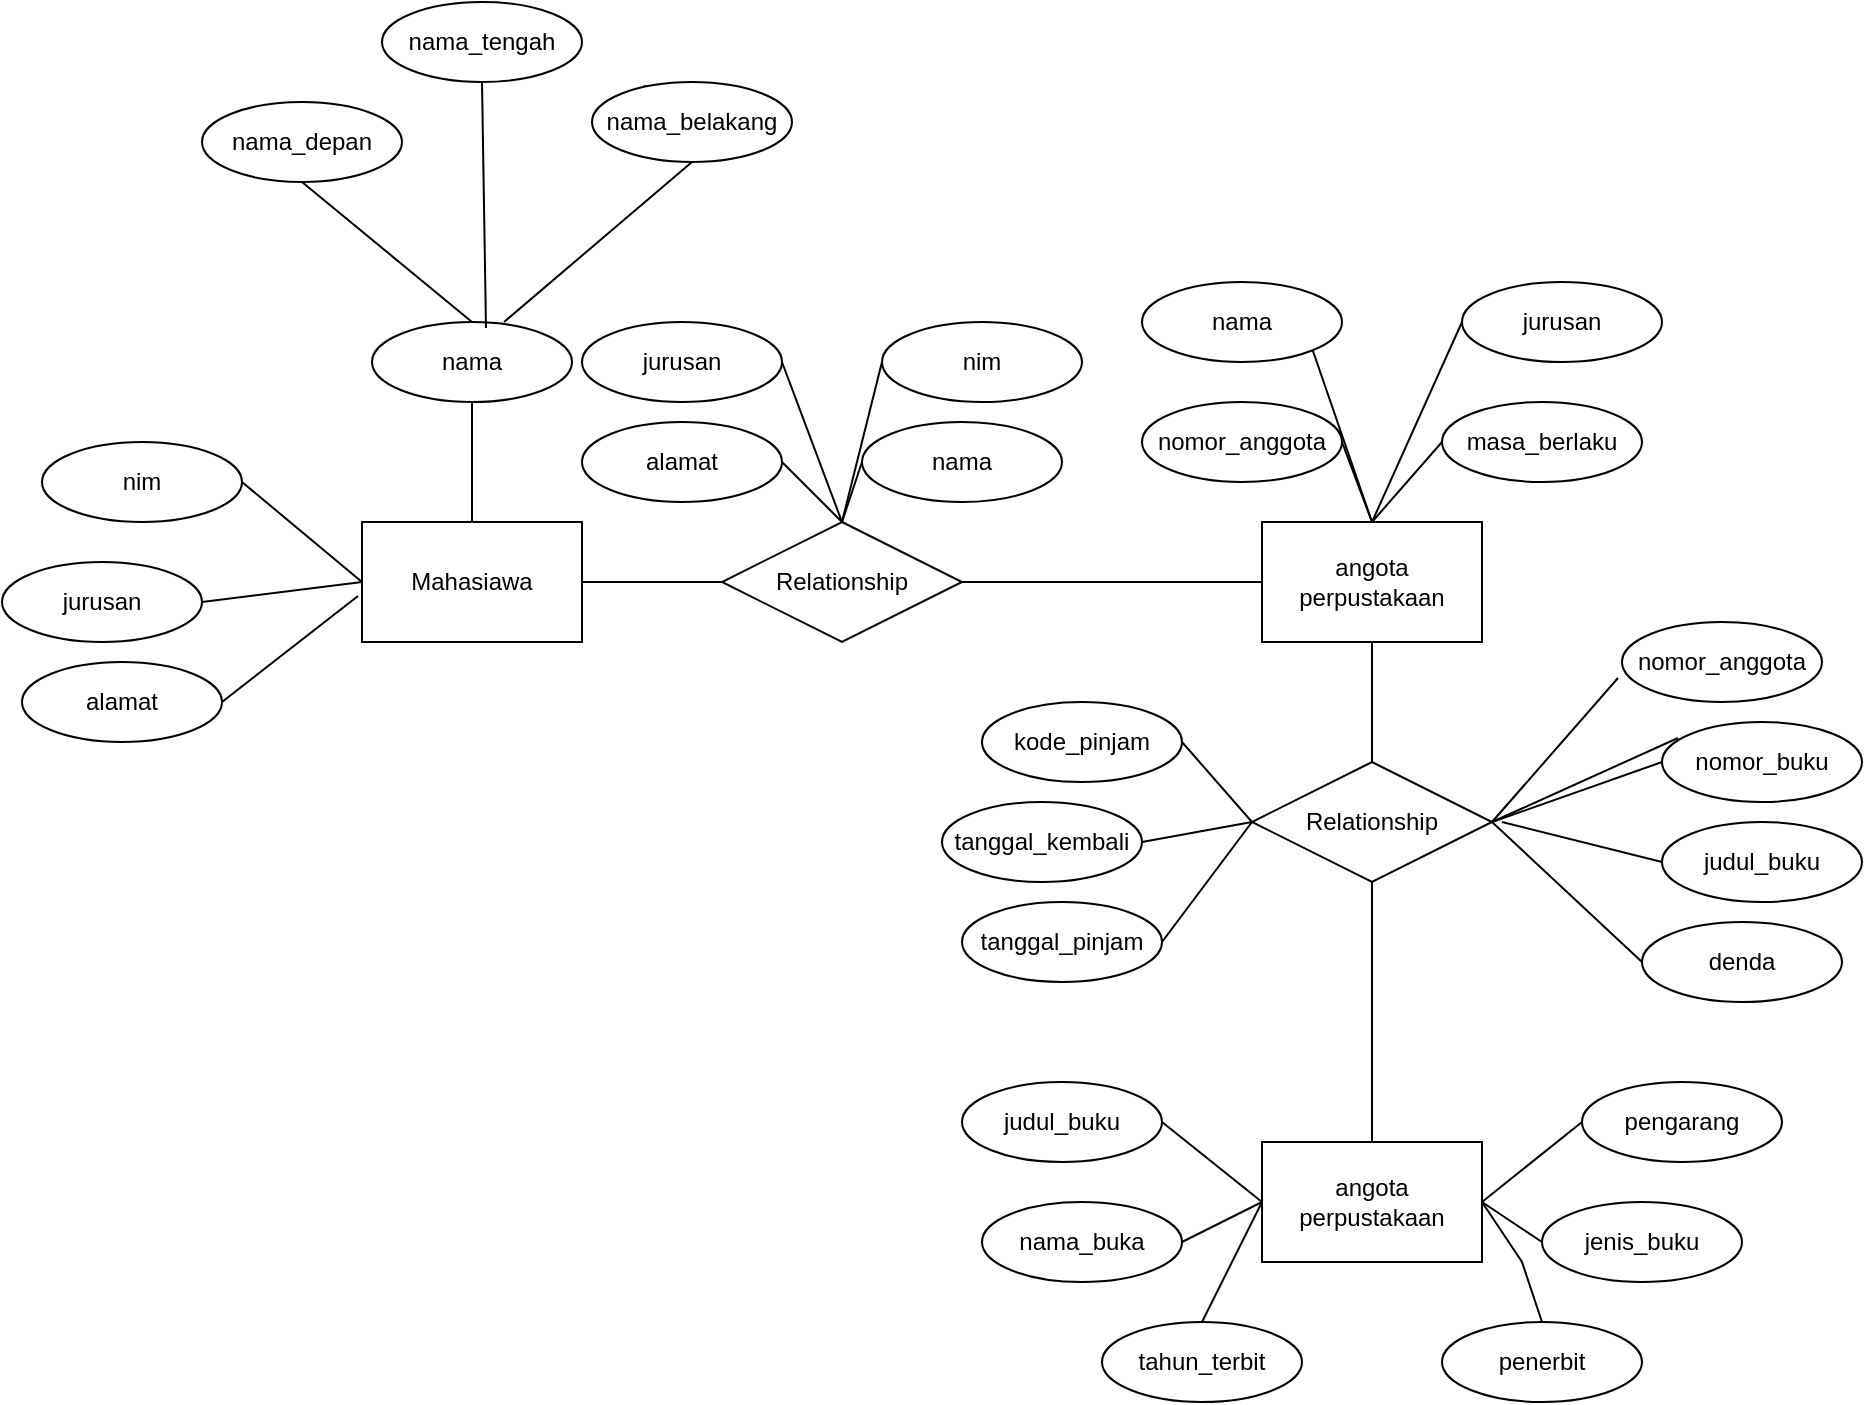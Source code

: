 <mxfile version="24.7.4">
  <diagram name="Page-1" id="UG0oAgYhs59CEmT46kjk">
    <mxGraphModel dx="1590" dy="987" grid="1" gridSize="10" guides="1" tooltips="1" connect="1" arrows="1" fold="1" page="1" pageScale="1" pageWidth="850" pageHeight="1100" math="0" shadow="0">
      <root>
        <mxCell id="0" />
        <mxCell id="1" parent="0" />
        <mxCell id="2dC39XeK3da5NuxdKE2c-15" value="nim" style="ellipse;whiteSpace=wrap;html=1;align=center;" vertex="1" parent="1">
          <mxGeometry x="50" y="300" width="100" height="40" as="geometry" />
        </mxCell>
        <mxCell id="2dC39XeK3da5NuxdKE2c-16" value="alamat" style="ellipse;whiteSpace=wrap;html=1;align=center;" vertex="1" parent="1">
          <mxGeometry x="40" y="410" width="100" height="40" as="geometry" />
        </mxCell>
        <mxCell id="2dC39XeK3da5NuxdKE2c-17" value="nama" style="ellipse;whiteSpace=wrap;html=1;align=center;" vertex="1" parent="1">
          <mxGeometry x="215" y="240" width="100" height="40" as="geometry" />
        </mxCell>
        <mxCell id="2dC39XeK3da5NuxdKE2c-51" style="edgeStyle=orthogonalEdgeStyle;rounded=0;orthogonalLoop=1;jettySize=auto;html=1;exitX=0;exitY=0;exitDx=0;exitDy=0;" edge="1" parent="1" source="2dC39XeK3da5NuxdKE2c-18">
          <mxGeometry relative="1" as="geometry">
            <mxPoint x="360" y="126" as="targetPoint" />
          </mxGeometry>
        </mxCell>
        <mxCell id="2dC39XeK3da5NuxdKE2c-18" value="nama_belakang" style="ellipse;whiteSpace=wrap;html=1;align=center;" vertex="1" parent="1">
          <mxGeometry x="325" y="120" width="100" height="40" as="geometry" />
        </mxCell>
        <mxCell id="2dC39XeK3da5NuxdKE2c-19" value="nama_tengah" style="ellipse;whiteSpace=wrap;html=1;align=center;" vertex="1" parent="1">
          <mxGeometry x="220" y="80" width="100" height="40" as="geometry" />
        </mxCell>
        <mxCell id="2dC39XeK3da5NuxdKE2c-20" value="nama_depan" style="ellipse;whiteSpace=wrap;html=1;align=center;" vertex="1" parent="1">
          <mxGeometry x="130" y="130" width="100" height="40" as="geometry" />
        </mxCell>
        <mxCell id="2dC39XeK3da5NuxdKE2c-21" value="nama" style="ellipse;whiteSpace=wrap;html=1;align=center;" vertex="1" parent="1">
          <mxGeometry x="600" y="220" width="100" height="40" as="geometry" />
        </mxCell>
        <mxCell id="2dC39XeK3da5NuxdKE2c-22" value="jurusan" style="ellipse;whiteSpace=wrap;html=1;align=center;" vertex="1" parent="1">
          <mxGeometry x="760" y="220" width="100" height="40" as="geometry" />
        </mxCell>
        <mxCell id="2dC39XeK3da5NuxdKE2c-23" value="nomor_anggota" style="ellipse;whiteSpace=wrap;html=1;align=center;" vertex="1" parent="1">
          <mxGeometry x="600" y="280" width="100" height="40" as="geometry" />
        </mxCell>
        <mxCell id="2dC39XeK3da5NuxdKE2c-24" value="jurusan" style="ellipse;whiteSpace=wrap;html=1;align=center;" vertex="1" parent="1">
          <mxGeometry x="30" y="360" width="100" height="40" as="geometry" />
        </mxCell>
        <mxCell id="2dC39XeK3da5NuxdKE2c-26" value="Mahasiawa" style="whiteSpace=wrap;html=1;align=center;" vertex="1" parent="1">
          <mxGeometry x="210" y="340" width="110" height="60" as="geometry" />
        </mxCell>
        <mxCell id="2dC39XeK3da5NuxdKE2c-29" value="" style="endArrow=none;html=1;rounded=0;entryX=0.5;entryY=0;entryDx=0;entryDy=0;exitX=0.5;exitY=1;exitDx=0;exitDy=0;" edge="1" parent="1" source="2dC39XeK3da5NuxdKE2c-17" target="2dC39XeK3da5NuxdKE2c-26">
          <mxGeometry relative="1" as="geometry">
            <mxPoint x="160" y="300" as="sourcePoint" />
            <mxPoint x="320" y="300" as="targetPoint" />
          </mxGeometry>
        </mxCell>
        <mxCell id="2dC39XeK3da5NuxdKE2c-30" value="" style="endArrow=none;html=1;rounded=0;exitX=0.5;exitY=1;exitDx=0;exitDy=0;entryX=0.57;entryY=0.075;entryDx=0;entryDy=0;entryPerimeter=0;" edge="1" parent="1" source="2dC39XeK3da5NuxdKE2c-19" target="2dC39XeK3da5NuxdKE2c-17">
          <mxGeometry relative="1" as="geometry">
            <mxPoint x="180" y="210" as="sourcePoint" />
            <mxPoint x="340" y="210" as="targetPoint" />
          </mxGeometry>
        </mxCell>
        <mxCell id="2dC39XeK3da5NuxdKE2c-31" value="" style="endArrow=none;html=1;rounded=0;entryX=0.5;entryY=0;entryDx=0;entryDy=0;exitX=0.5;exitY=1;exitDx=0;exitDy=0;" edge="1" parent="1" source="2dC39XeK3da5NuxdKE2c-20" target="2dC39XeK3da5NuxdKE2c-17">
          <mxGeometry relative="1" as="geometry">
            <mxPoint x="120" y="200" as="sourcePoint" />
            <mxPoint x="280" y="200" as="targetPoint" />
          </mxGeometry>
        </mxCell>
        <mxCell id="2dC39XeK3da5NuxdKE2c-32" value="" style="endArrow=none;html=1;rounded=0;entryX=0.5;entryY=1;entryDx=0;entryDy=0;exitX=0.66;exitY=0;exitDx=0;exitDy=0;exitPerimeter=0;" edge="1" parent="1" source="2dC39XeK3da5NuxdKE2c-17" target="2dC39XeK3da5NuxdKE2c-18">
          <mxGeometry relative="1" as="geometry">
            <mxPoint x="260" y="250" as="sourcePoint" />
            <mxPoint x="420" y="240" as="targetPoint" />
          </mxGeometry>
        </mxCell>
        <mxCell id="2dC39XeK3da5NuxdKE2c-34" value="" style="endArrow=none;html=1;rounded=0;entryX=0;entryY=0.5;entryDx=0;entryDy=0;exitX=1;exitY=0.5;exitDx=0;exitDy=0;" edge="1" parent="1" source="2dC39XeK3da5NuxdKE2c-15" target="2dC39XeK3da5NuxdKE2c-26">
          <mxGeometry relative="1" as="geometry">
            <mxPoint x="140" y="380" as="sourcePoint" />
            <mxPoint x="300" y="380" as="targetPoint" />
          </mxGeometry>
        </mxCell>
        <mxCell id="2dC39XeK3da5NuxdKE2c-35" value="" style="endArrow=none;html=1;rounded=0;exitX=1;exitY=0.5;exitDx=0;exitDy=0;entryX=0;entryY=0.5;entryDx=0;entryDy=0;" edge="1" parent="1" source="2dC39XeK3da5NuxdKE2c-24" target="2dC39XeK3da5NuxdKE2c-26">
          <mxGeometry relative="1" as="geometry">
            <mxPoint x="140" y="380" as="sourcePoint" />
            <mxPoint x="250" y="380" as="targetPoint" />
          </mxGeometry>
        </mxCell>
        <mxCell id="2dC39XeK3da5NuxdKE2c-36" value="" style="endArrow=none;html=1;rounded=0;exitX=1;exitY=0.5;exitDx=0;exitDy=0;entryX=-0.018;entryY=0.617;entryDx=0;entryDy=0;entryPerimeter=0;" edge="1" parent="1" source="2dC39XeK3da5NuxdKE2c-16" target="2dC39XeK3da5NuxdKE2c-26">
          <mxGeometry relative="1" as="geometry">
            <mxPoint x="100" y="400" as="sourcePoint" />
            <mxPoint x="250" y="380" as="targetPoint" />
          </mxGeometry>
        </mxCell>
        <mxCell id="2dC39XeK3da5NuxdKE2c-37" value="Relationship" style="shape=rhombus;perimeter=rhombusPerimeter;whiteSpace=wrap;html=1;align=center;" vertex="1" parent="1">
          <mxGeometry x="390" y="340" width="120" height="60" as="geometry" />
        </mxCell>
        <mxCell id="2dC39XeK3da5NuxdKE2c-38" value="" style="endArrow=none;html=1;rounded=0;entryX=0;entryY=0.5;entryDx=0;entryDy=0;exitX=1;exitY=0.5;exitDx=0;exitDy=0;" edge="1" parent="1" source="2dC39XeK3da5NuxdKE2c-26" target="2dC39XeK3da5NuxdKE2c-37">
          <mxGeometry relative="1" as="geometry">
            <mxPoint x="360" y="380" as="sourcePoint" />
            <mxPoint x="520" y="380" as="targetPoint" />
          </mxGeometry>
        </mxCell>
        <mxCell id="2dC39XeK3da5NuxdKE2c-40" value="angota perpustakaan" style="whiteSpace=wrap;html=1;align=center;" vertex="1" parent="1">
          <mxGeometry x="660" y="340" width="110" height="60" as="geometry" />
        </mxCell>
        <mxCell id="2dC39XeK3da5NuxdKE2c-41" value="" style="endArrow=none;html=1;rounded=0;entryX=0;entryY=0.5;entryDx=0;entryDy=0;exitX=1;exitY=0.5;exitDx=0;exitDy=0;" edge="1" parent="1" source="2dC39XeK3da5NuxdKE2c-37" target="2dC39XeK3da5NuxdKE2c-40">
          <mxGeometry relative="1" as="geometry">
            <mxPoint x="550" y="380" as="sourcePoint" />
            <mxPoint x="640" y="380" as="targetPoint" />
          </mxGeometry>
        </mxCell>
        <mxCell id="2dC39XeK3da5NuxdKE2c-42" value="masa_berlaku" style="ellipse;whiteSpace=wrap;html=1;align=center;" vertex="1" parent="1">
          <mxGeometry x="750" y="280" width="100" height="40" as="geometry" />
        </mxCell>
        <mxCell id="2dC39XeK3da5NuxdKE2c-43" value="" style="endArrow=none;html=1;rounded=0;exitX=1;exitY=0.5;exitDx=0;exitDy=0;entryX=0.5;entryY=0;entryDx=0;entryDy=0;" edge="1" parent="1" source="2dC39XeK3da5NuxdKE2c-23" target="2dC39XeK3da5NuxdKE2c-40">
          <mxGeometry relative="1" as="geometry">
            <mxPoint x="615" y="330" as="sourcePoint" />
            <mxPoint x="775" y="330" as="targetPoint" />
          </mxGeometry>
        </mxCell>
        <mxCell id="2dC39XeK3da5NuxdKE2c-44" value="" style="endArrow=none;html=1;rounded=0;exitX=1;exitY=1;exitDx=0;exitDy=0;entryX=0.5;entryY=0;entryDx=0;entryDy=0;" edge="1" parent="1" source="2dC39XeK3da5NuxdKE2c-21" target="2dC39XeK3da5NuxdKE2c-40">
          <mxGeometry relative="1" as="geometry">
            <mxPoint x="600" y="340" as="sourcePoint" />
            <mxPoint x="760" y="340" as="targetPoint" />
          </mxGeometry>
        </mxCell>
        <mxCell id="2dC39XeK3da5NuxdKE2c-45" value="" style="endArrow=none;html=1;rounded=0;entryX=0;entryY=0.5;entryDx=0;entryDy=0;exitX=0.5;exitY=0;exitDx=0;exitDy=0;" edge="1" parent="1" source="2dC39XeK3da5NuxdKE2c-40" target="2dC39XeK3da5NuxdKE2c-42">
          <mxGeometry relative="1" as="geometry">
            <mxPoint x="700" y="350" as="sourcePoint" />
            <mxPoint x="780" y="330" as="targetPoint" />
          </mxGeometry>
        </mxCell>
        <mxCell id="2dC39XeK3da5NuxdKE2c-46" value="" style="endArrow=none;html=1;rounded=0;entryX=0;entryY=0.5;entryDx=0;entryDy=0;exitX=0.5;exitY=0;exitDx=0;exitDy=0;" edge="1" parent="1" source="2dC39XeK3da5NuxdKE2c-40" target="2dC39XeK3da5NuxdKE2c-22">
          <mxGeometry relative="1" as="geometry">
            <mxPoint x="700" y="350" as="sourcePoint" />
            <mxPoint x="800" y="330" as="targetPoint" />
          </mxGeometry>
        </mxCell>
        <mxCell id="2dC39XeK3da5NuxdKE2c-47" value="alamat" style="ellipse;whiteSpace=wrap;html=1;align=center;" vertex="1" parent="1">
          <mxGeometry x="320" y="290" width="100" height="40" as="geometry" />
        </mxCell>
        <mxCell id="2dC39XeK3da5NuxdKE2c-48" value="jurusan" style="ellipse;whiteSpace=wrap;html=1;align=center;" vertex="1" parent="1">
          <mxGeometry x="320" y="240" width="100" height="40" as="geometry" />
        </mxCell>
        <mxCell id="2dC39XeK3da5NuxdKE2c-49" value="nim" style="ellipse;whiteSpace=wrap;html=1;align=center;" vertex="1" parent="1">
          <mxGeometry x="470" y="240" width="100" height="40" as="geometry" />
        </mxCell>
        <mxCell id="2dC39XeK3da5NuxdKE2c-50" value="nama" style="ellipse;whiteSpace=wrap;html=1;align=center;" vertex="1" parent="1">
          <mxGeometry x="460" y="290" width="100" height="40" as="geometry" />
        </mxCell>
        <mxCell id="2dC39XeK3da5NuxdKE2c-52" value="" style="endArrow=none;html=1;rounded=0;entryX=0.5;entryY=0;entryDx=0;entryDy=0;exitX=1;exitY=0.5;exitDx=0;exitDy=0;" edge="1" parent="1" source="2dC39XeK3da5NuxdKE2c-47" target="2dC39XeK3da5NuxdKE2c-37">
          <mxGeometry relative="1" as="geometry">
            <mxPoint x="360" y="340" as="sourcePoint" />
            <mxPoint x="500" y="330" as="targetPoint" />
          </mxGeometry>
        </mxCell>
        <mxCell id="2dC39XeK3da5NuxdKE2c-53" value="" style="endArrow=none;html=1;rounded=0;exitX=0.5;exitY=0;exitDx=0;exitDy=0;entryX=0;entryY=0.5;entryDx=0;entryDy=0;" edge="1" parent="1" source="2dC39XeK3da5NuxdKE2c-37" target="2dC39XeK3da5NuxdKE2c-50">
          <mxGeometry relative="1" as="geometry">
            <mxPoint x="410" y="320" as="sourcePoint" />
            <mxPoint x="570" y="320" as="targetPoint" />
          </mxGeometry>
        </mxCell>
        <mxCell id="2dC39XeK3da5NuxdKE2c-54" value="" style="endArrow=none;html=1;rounded=0;exitX=1;exitY=0.5;exitDx=0;exitDy=0;entryX=0.5;entryY=0;entryDx=0;entryDy=0;" edge="1" parent="1" source="2dC39XeK3da5NuxdKE2c-48" target="2dC39XeK3da5NuxdKE2c-37">
          <mxGeometry relative="1" as="geometry">
            <mxPoint x="330" y="330" as="sourcePoint" />
            <mxPoint x="490" y="330" as="targetPoint" />
          </mxGeometry>
        </mxCell>
        <mxCell id="2dC39XeK3da5NuxdKE2c-55" value="" style="endArrow=none;html=1;rounded=0;entryX=0;entryY=0.5;entryDx=0;entryDy=0;" edge="1" parent="1" target="2dC39XeK3da5NuxdKE2c-49">
          <mxGeometry relative="1" as="geometry">
            <mxPoint x="450" y="340" as="sourcePoint" />
            <mxPoint x="550" y="300" as="targetPoint" />
          </mxGeometry>
        </mxCell>
        <mxCell id="2dC39XeK3da5NuxdKE2c-64" value="angota perpustakaan" style="whiteSpace=wrap;html=1;align=center;" vertex="1" parent="1">
          <mxGeometry x="660" y="650" width="110" height="60" as="geometry" />
        </mxCell>
        <mxCell id="2dC39XeK3da5NuxdKE2c-65" value="" style="endArrow=none;html=1;rounded=0;exitX=0.5;exitY=1;exitDx=0;exitDy=0;entryX=0.5;entryY=0;entryDx=0;entryDy=0;" edge="1" parent="1" source="2dC39XeK3da5NuxdKE2c-40" target="2dC39XeK3da5NuxdKE2c-66">
          <mxGeometry relative="1" as="geometry">
            <mxPoint x="660" y="430" as="sourcePoint" />
            <mxPoint x="740" y="440" as="targetPoint" />
            <Array as="points">
              <mxPoint x="715" y="440" />
            </Array>
          </mxGeometry>
        </mxCell>
        <mxCell id="2dC39XeK3da5NuxdKE2c-66" value="Relationship" style="shape=rhombus;perimeter=rhombusPerimeter;whiteSpace=wrap;html=1;align=center;" vertex="1" parent="1">
          <mxGeometry x="655" y="460" width="120" height="60" as="geometry" />
        </mxCell>
        <mxCell id="2dC39XeK3da5NuxdKE2c-68" value="" style="endArrow=none;html=1;rounded=0;exitX=0.5;exitY=1;exitDx=0;exitDy=0;entryX=0.5;entryY=0;entryDx=0;entryDy=0;" edge="1" parent="1" source="2dC39XeK3da5NuxdKE2c-66" target="2dC39XeK3da5NuxdKE2c-64">
          <mxGeometry relative="1" as="geometry">
            <mxPoint x="660" y="560" as="sourcePoint" />
            <mxPoint x="720" y="600" as="targetPoint" />
          </mxGeometry>
        </mxCell>
        <mxCell id="2dC39XeK3da5NuxdKE2c-73" value="" style="endArrow=none;html=1;rounded=0;entryX=0;entryY=0.5;entryDx=0;entryDy=0;exitX=1;exitY=0.5;exitDx=0;exitDy=0;" edge="1" parent="1" source="2dC39XeK3da5NuxdKE2c-77" target="2dC39XeK3da5NuxdKE2c-66">
          <mxGeometry relative="1" as="geometry">
            <mxPoint x="610" y="440" as="sourcePoint" />
            <mxPoint x="670" y="480" as="targetPoint" />
          </mxGeometry>
        </mxCell>
        <mxCell id="2dC39XeK3da5NuxdKE2c-74" value="" style="endArrow=none;html=1;rounded=0;entryX=0;entryY=0.5;entryDx=0;entryDy=0;exitX=1;exitY=0.5;exitDx=0;exitDy=0;" edge="1" parent="1" source="2dC39XeK3da5NuxdKE2c-78" target="2dC39XeK3da5NuxdKE2c-66">
          <mxGeometry relative="1" as="geometry">
            <mxPoint x="590" y="500" as="sourcePoint" />
            <mxPoint x="640" y="510" as="targetPoint" />
          </mxGeometry>
        </mxCell>
        <mxCell id="2dC39XeK3da5NuxdKE2c-75" value="" style="endArrow=none;html=1;rounded=0;entryX=0;entryY=0.5;entryDx=0;entryDy=0;exitX=1;exitY=0.5;exitDx=0;exitDy=0;" edge="1" parent="1" source="2dC39XeK3da5NuxdKE2c-80" target="2dC39XeK3da5NuxdKE2c-66">
          <mxGeometry relative="1" as="geometry">
            <mxPoint x="600" y="560" as="sourcePoint" />
            <mxPoint x="470" y="560" as="targetPoint" />
          </mxGeometry>
        </mxCell>
        <mxCell id="2dC39XeK3da5NuxdKE2c-76" value="" style="endArrow=none;html=1;rounded=0;exitX=1;exitY=0.5;exitDx=0;exitDy=0;entryX=-0.02;entryY=0.7;entryDx=0;entryDy=0;entryPerimeter=0;" edge="1" parent="1" source="2dC39XeK3da5NuxdKE2c-66" target="2dC39XeK3da5NuxdKE2c-81">
          <mxGeometry relative="1" as="geometry">
            <mxPoint x="760" y="490" as="sourcePoint" />
            <mxPoint x="860" y="450" as="targetPoint" />
          </mxGeometry>
        </mxCell>
        <mxCell id="2dC39XeK3da5NuxdKE2c-77" value="kode_pinjam" style="ellipse;whiteSpace=wrap;html=1;align=center;" vertex="1" parent="1">
          <mxGeometry x="520" y="430" width="100" height="40" as="geometry" />
        </mxCell>
        <mxCell id="2dC39XeK3da5NuxdKE2c-78" value="tanggal_kembali" style="ellipse;whiteSpace=wrap;html=1;align=center;" vertex="1" parent="1">
          <mxGeometry x="500" y="480" width="100" height="40" as="geometry" />
        </mxCell>
        <mxCell id="2dC39XeK3da5NuxdKE2c-80" value="tanggal_pinjam" style="ellipse;whiteSpace=wrap;html=1;align=center;" vertex="1" parent="1">
          <mxGeometry x="510" y="530" width="100" height="40" as="geometry" />
        </mxCell>
        <mxCell id="2dC39XeK3da5NuxdKE2c-81" value="nomor_anggota" style="ellipse;whiteSpace=wrap;html=1;align=center;" vertex="1" parent="1">
          <mxGeometry x="840" y="390" width="100" height="40" as="geometry" />
        </mxCell>
        <mxCell id="2dC39XeK3da5NuxdKE2c-82" value="nomor_buku" style="ellipse;whiteSpace=wrap;html=1;align=center;" vertex="1" parent="1">
          <mxGeometry x="860" y="440" width="100" height="40" as="geometry" />
        </mxCell>
        <mxCell id="2dC39XeK3da5NuxdKE2c-83" value="judul_buku" style="ellipse;whiteSpace=wrap;html=1;align=center;" vertex="1" parent="1">
          <mxGeometry x="860" y="490" width="100" height="40" as="geometry" />
        </mxCell>
        <mxCell id="2dC39XeK3da5NuxdKE2c-84" value="denda" style="ellipse;whiteSpace=wrap;html=1;align=center;" vertex="1" parent="1">
          <mxGeometry x="850" y="540" width="100" height="40" as="geometry" />
        </mxCell>
        <mxCell id="2dC39XeK3da5NuxdKE2c-85" value="" style="endArrow=none;html=1;rounded=0;exitX=1;exitY=0.5;exitDx=0;exitDy=0;entryX=0;entryY=0.5;entryDx=0;entryDy=0;" edge="1" parent="1" source="2dC39XeK3da5NuxdKE2c-66" target="2dC39XeK3da5NuxdKE2c-82">
          <mxGeometry relative="1" as="geometry">
            <mxPoint x="785" y="500" as="sourcePoint" />
            <mxPoint x="848" y="428" as="targetPoint" />
          </mxGeometry>
        </mxCell>
        <mxCell id="2dC39XeK3da5NuxdKE2c-86" value="" style="endArrow=none;html=1;rounded=0;entryX=0;entryY=0.5;entryDx=0;entryDy=0;" edge="1" parent="1" target="2dC39XeK3da5NuxdKE2c-83">
          <mxGeometry relative="1" as="geometry">
            <mxPoint x="780" y="490" as="sourcePoint" />
            <mxPoint x="860" y="610" as="targetPoint" />
          </mxGeometry>
        </mxCell>
        <mxCell id="2dC39XeK3da5NuxdKE2c-87" value="" style="endArrow=none;html=1;rounded=0;entryX=-0.02;entryY=0.7;entryDx=0;entryDy=0;entryPerimeter=0;exitX=1;exitY=0.5;exitDx=0;exitDy=0;" edge="1" parent="1" source="2dC39XeK3da5NuxdKE2c-66">
          <mxGeometry relative="1" as="geometry">
            <mxPoint x="770" y="500" as="sourcePoint" />
            <mxPoint x="868" y="448" as="targetPoint" />
          </mxGeometry>
        </mxCell>
        <mxCell id="2dC39XeK3da5NuxdKE2c-88" value="" style="endArrow=none;html=1;rounded=0;entryX=0;entryY=0.5;entryDx=0;entryDy=0;exitX=1;exitY=0.5;exitDx=0;exitDy=0;" edge="1" parent="1" source="2dC39XeK3da5NuxdKE2c-66" target="2dC39XeK3da5NuxdKE2c-84">
          <mxGeometry relative="1" as="geometry">
            <mxPoint x="770" y="500" as="sourcePoint" />
            <mxPoint x="860" y="570" as="targetPoint" />
          </mxGeometry>
        </mxCell>
        <mxCell id="2dC39XeK3da5NuxdKE2c-90" value="judul_buku" style="ellipse;whiteSpace=wrap;html=1;align=center;" vertex="1" parent="1">
          <mxGeometry x="510" y="620" width="100" height="40" as="geometry" />
        </mxCell>
        <mxCell id="2dC39XeK3da5NuxdKE2c-91" value="nama_buka" style="ellipse;whiteSpace=wrap;html=1;align=center;" vertex="1" parent="1">
          <mxGeometry x="520" y="680" width="100" height="40" as="geometry" />
        </mxCell>
        <mxCell id="2dC39XeK3da5NuxdKE2c-92" value="tahun_terbit" style="ellipse;whiteSpace=wrap;html=1;align=center;" vertex="1" parent="1">
          <mxGeometry x="580" y="740" width="100" height="40" as="geometry" />
        </mxCell>
        <mxCell id="2dC39XeK3da5NuxdKE2c-93" value="penerbit" style="ellipse;whiteSpace=wrap;html=1;align=center;" vertex="1" parent="1">
          <mxGeometry x="750" y="740" width="100" height="40" as="geometry" />
        </mxCell>
        <mxCell id="2dC39XeK3da5NuxdKE2c-94" value="pengarang" style="ellipse;whiteSpace=wrap;html=1;align=center;" vertex="1" parent="1">
          <mxGeometry x="820" y="620" width="100" height="40" as="geometry" />
        </mxCell>
        <mxCell id="2dC39XeK3da5NuxdKE2c-95" value="jenis_buku" style="ellipse;whiteSpace=wrap;html=1;align=center;" vertex="1" parent="1">
          <mxGeometry x="800" y="680" width="100" height="40" as="geometry" />
        </mxCell>
        <mxCell id="2dC39XeK3da5NuxdKE2c-97" value="" style="endArrow=none;html=1;rounded=0;exitX=1;exitY=0.5;exitDx=0;exitDy=0;entryX=0;entryY=0.5;entryDx=0;entryDy=0;" edge="1" parent="1" source="2dC39XeK3da5NuxdKE2c-91" target="2dC39XeK3da5NuxdKE2c-64">
          <mxGeometry relative="1" as="geometry">
            <mxPoint x="610" y="699.5" as="sourcePoint" />
            <mxPoint x="770" y="699.5" as="targetPoint" />
          </mxGeometry>
        </mxCell>
        <mxCell id="2dC39XeK3da5NuxdKE2c-98" value="" style="endArrow=none;html=1;rounded=0;exitX=0.5;exitY=0;exitDx=0;exitDy=0;entryX=0;entryY=0.5;entryDx=0;entryDy=0;" edge="1" parent="1" source="2dC39XeK3da5NuxdKE2c-92" target="2dC39XeK3da5NuxdKE2c-64">
          <mxGeometry relative="1" as="geometry">
            <mxPoint x="590" y="699.5" as="sourcePoint" />
            <mxPoint x="750" y="699.5" as="targetPoint" />
          </mxGeometry>
        </mxCell>
        <mxCell id="2dC39XeK3da5NuxdKE2c-99" value="" style="endArrow=none;html=1;rounded=0;entryX=0;entryY=0.5;entryDx=0;entryDy=0;exitX=1;exitY=0.5;exitDx=0;exitDy=0;" edge="1" parent="1" source="2dC39XeK3da5NuxdKE2c-64" target="2dC39XeK3da5NuxdKE2c-95">
          <mxGeometry relative="1" as="geometry">
            <mxPoint x="670" y="699.5" as="sourcePoint" />
            <mxPoint x="830" y="699.5" as="targetPoint" />
          </mxGeometry>
        </mxCell>
        <mxCell id="2dC39XeK3da5NuxdKE2c-100" value="" style="endArrow=none;html=1;rounded=0;exitX=1;exitY=0.5;exitDx=0;exitDy=0;entryX=0;entryY=0.5;entryDx=0;entryDy=0;" edge="1" parent="1" source="2dC39XeK3da5NuxdKE2c-64" target="2dC39XeK3da5NuxdKE2c-94">
          <mxGeometry relative="1" as="geometry">
            <mxPoint x="800" y="670" as="sourcePoint" />
            <mxPoint x="960" y="670" as="targetPoint" />
          </mxGeometry>
        </mxCell>
        <mxCell id="2dC39XeK3da5NuxdKE2c-101" value="" style="endArrow=none;html=1;rounded=0;entryX=0.5;entryY=0;entryDx=0;entryDy=0;exitX=1;exitY=0.5;exitDx=0;exitDy=0;" edge="1" parent="1" source="2dC39XeK3da5NuxdKE2c-64" target="2dC39XeK3da5NuxdKE2c-93">
          <mxGeometry relative="1" as="geometry">
            <mxPoint x="635" y="730" as="sourcePoint" />
            <mxPoint x="795" y="730" as="targetPoint" />
            <Array as="points">
              <mxPoint x="790" y="710" />
            </Array>
          </mxGeometry>
        </mxCell>
        <mxCell id="2dC39XeK3da5NuxdKE2c-103" value="" style="endArrow=none;html=1;rounded=0;exitX=1;exitY=0.5;exitDx=0;exitDy=0;entryX=0;entryY=0.5;entryDx=0;entryDy=0;" edge="1" parent="1" source="2dC39XeK3da5NuxdKE2c-90" target="2dC39XeK3da5NuxdKE2c-64">
          <mxGeometry relative="1" as="geometry">
            <mxPoint x="630" y="620" as="sourcePoint" />
            <mxPoint x="790" y="620" as="targetPoint" />
          </mxGeometry>
        </mxCell>
      </root>
    </mxGraphModel>
  </diagram>
</mxfile>
